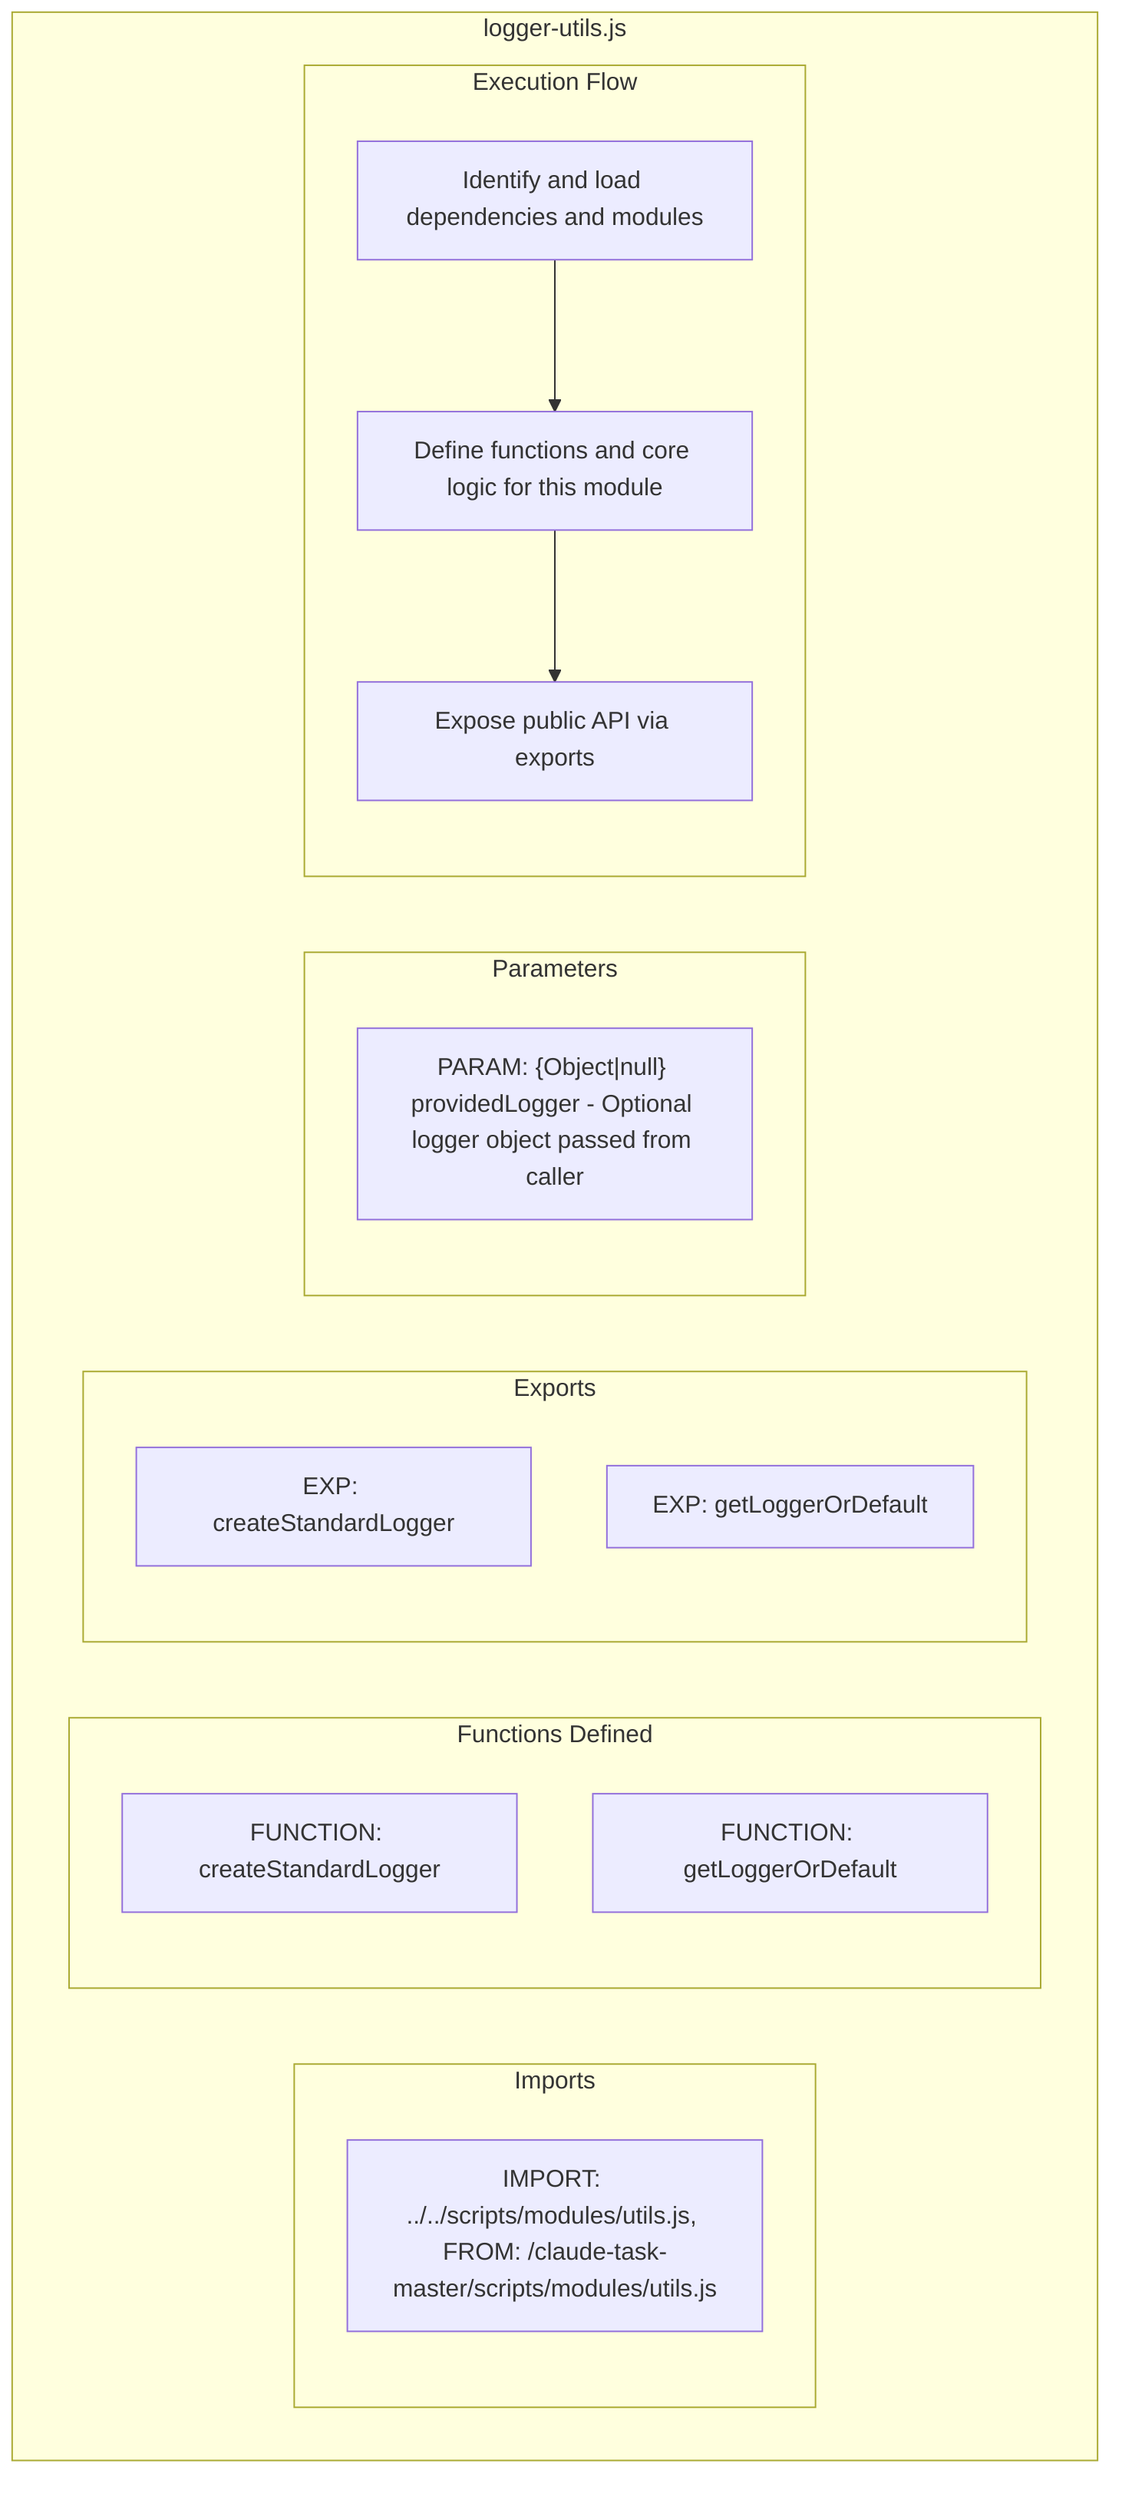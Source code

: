 flowchart TB
    subgraph Imports["Imports"]
        I1["IMPORT: ../../scripts/modules/utils.js, FROM: /claude-task-master/scripts/modules/utils.js"]
    end
    subgraph FunctionsDefined["Functions Defined"]
        FU1["FUNCTION: createStandardLogger"]
        FU2["FUNCTION: getLoggerOrDefault"]
    end
    subgraph Exports["Exports"]
        E1["EXP: createStandardLogger"]
        E2["EXP: getLoggerOrDefault"]
    end
    subgraph Parameters["Parameters"]
        P1["PARAM: {Object|null} providedLogger - Optional logger object passed from caller"]
    end
    subgraph ExecutionFlow["Execution Flow"]
        FL1["Identify and load dependencies and modules"]
        FL2["Define functions and core logic for this module"]
        FL3["Expose public API via exports"]
    end
    subgraph FileName["logger-utils.js"]
        Imports
        FunctionsDefined
        Exports
        Parameters
        ExecutionFlow
    end
    FL1 --> FL2
    FL2 --> FL3